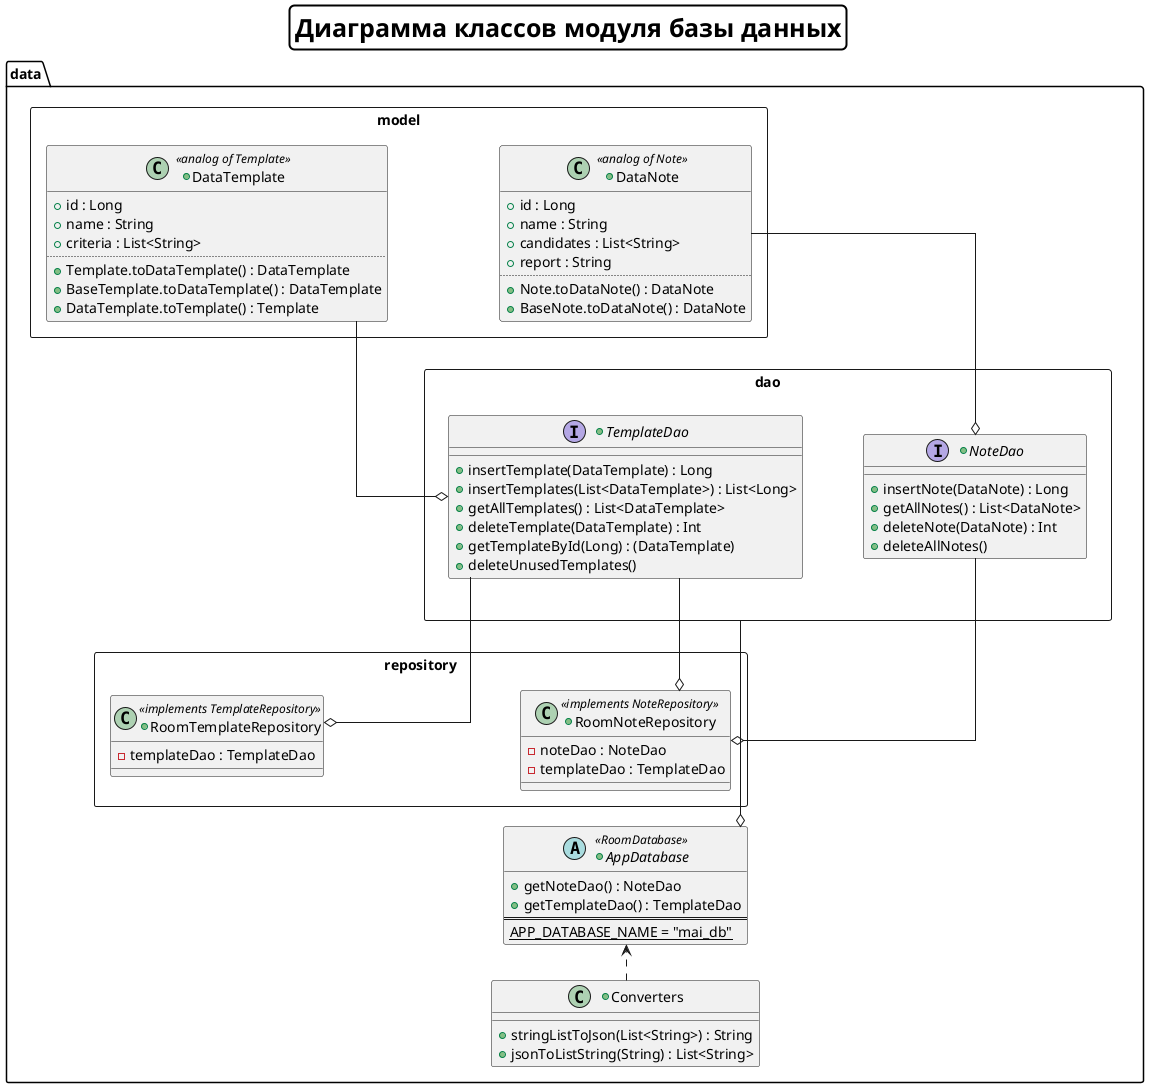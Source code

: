 @startuml

left to right direction
skinparam linetype ortho
skinparam titleBorderRoundCorner 10
skinparam titleBorderThickness 2
skinparam titleBorderColor black
skinparam titleFontSize 25

title Диаграмма классов модуля базы данных

package data {

    rectangle model {
        +class DataNote <<analog of Note>> {
            +id : Long
            +name : String
            +candidates : List<String>
            +report : String
            ..
            +Note.toDataNote() : DataNote
            +BaseNote.toDataNote() : DataNote
        }

        +class DataTemplate <<analog of Template>> {
            +id : Long
            +name : String
            +criteria : List<String>
            ..
            +Template.toDataTemplate() : DataTemplate
            +BaseTemplate.toDataTemplate() : DataTemplate
            +DataTemplate.toTemplate() : Template
        }
    }

    rectangle repository {
        +class RoomTemplateRepository <<implements TemplateRepository>> {
            -templateDao : TemplateDao
        }

        +class RoomNoteRepository <<implements NoteRepository>> {
            -noteDao : NoteDao
            -templateDao : TemplateDao
        }
    }

    rectangle dao {
        +interface NoteDao {
            +insertNote(DataNote) : Long
            +getAllNotes() : List<DataNote>
            +deleteNote(DataNote) : Int
            +deleteAllNotes()
        }

        +interface TemplateDao {
            +insertTemplate(DataTemplate) : Long
            +insertTemplates(List<DataTemplate>) : List<Long>
            +getAllTemplates() : List<DataTemplate>
            +deleteTemplate(DataTemplate) : Int
            +getTemplateById(Long) : (DataTemplate)
            +deleteUnusedTemplates()
        }
    }

    +abstract class AppDatabase <<RoomDatabase>> {
        +getNoteDao() : NoteDao
        +getTemplateDao() : TemplateDao
        ==
        {static} APP_DATABASE_NAME = "mai_db"
    }

    +class Converters {
        +stringListToJson(List<String>) : String
        +jsonToListString(String) : List<String>
    }
}

/' Relation '/
NoteDao -[hidden]u- TemplateDao
DataNote -[hidden]u- DataTemplate
RoomNoteRepository -[hidden]u- RoomTemplateRepository
AppDatabase <..l Converters
dao --ro AppDatabase
RoomNoteRepository o--r NoteDao
RoomNoteRepository o--r TemplateDao
RoomTemplateRepository o-- TemplateDao
DataNote --o NoteDao
DataTemplate --o TemplateDao

@enduml
